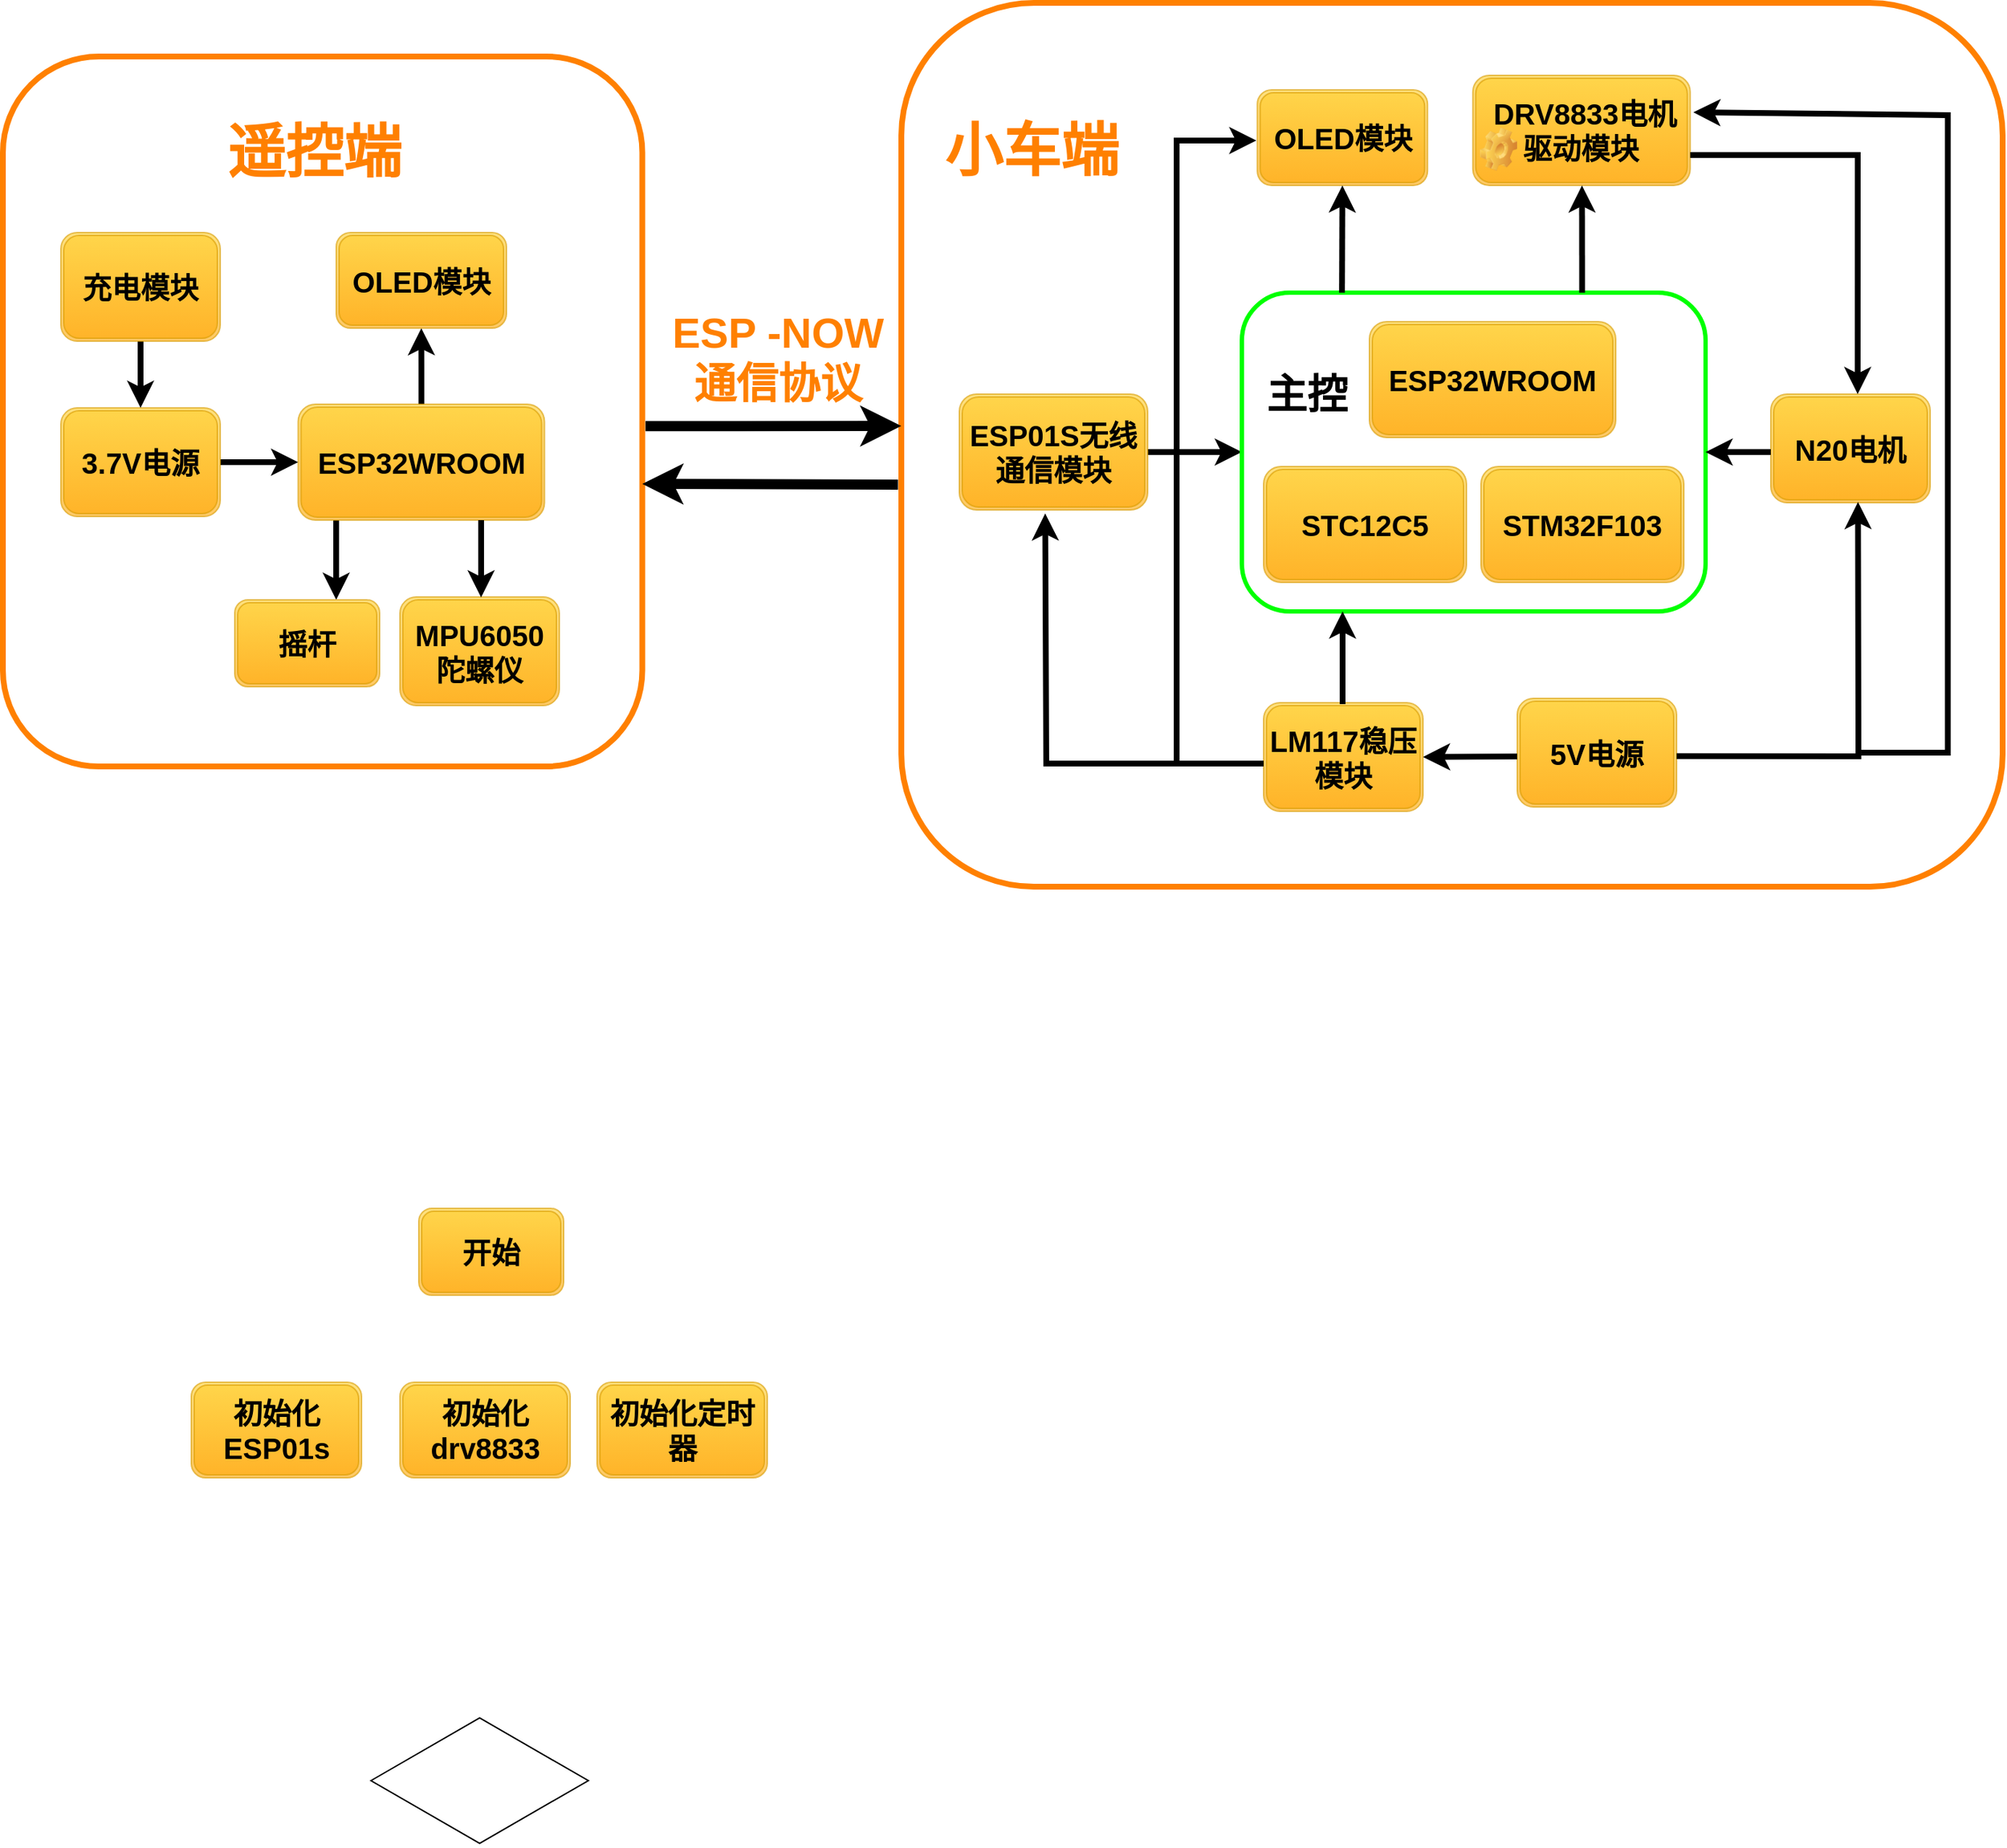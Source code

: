 <mxfile version="26.0.3">
  <diagram name="Page-1" id="c7558073-3199-34d8-9f00-42111426c3f3">
    <mxGraphModel dx="2846" dy="1093" grid="1" gridSize="10" guides="1" tooltips="1" connect="1" arrows="1" fold="1" page="1" pageScale="1" pageWidth="826" pageHeight="1169" background="none" math="0" shadow="0">
      <root>
        <mxCell id="0" />
        <mxCell id="1" parent="0" />
        <mxCell id="PL0G8_uLE7mK1jj2Irlm-79" value="&lt;font style=&quot;color: rgb(255, 128, 0); font-size: 29px;&quot;&gt;&lt;b style=&quot;&quot;&gt;ESP -NOW通信协议&lt;/b&gt;&lt;/font&gt;" style="whiteSpace=wrap;html=1;rounded=1;strokeColor=none;align=center;verticalAlign=middle;fontFamily=Helvetica;fontSize=12;fontColor=default;fillColor=default;" vertex="1" parent="1">
          <mxGeometry x="-240" y="310" width="150" height="105" as="geometry" />
        </mxCell>
        <mxCell id="PL0G8_uLE7mK1jj2Irlm-73" value="" style="rounded=1;whiteSpace=wrap;html=1;strokeColor=#FF8000;align=center;verticalAlign=middle;fontFamily=Helvetica;fontSize=12;fontColor=default;fillColor=default;strokeWidth=4;" vertex="1" parent="1">
          <mxGeometry x="-80" y="118" width="760" height="610" as="geometry" />
        </mxCell>
        <mxCell id="PL0G8_uLE7mK1jj2Irlm-72" value="" style="rounded=1;whiteSpace=wrap;html=1;strokeColor=#FF8000;align=center;verticalAlign=middle;fontFamily=Helvetica;fontSize=12;fontColor=default;fillColor=default;strokeWidth=4;" vertex="1" parent="1">
          <mxGeometry x="-700" y="155" width="441.25" height="490" as="geometry" />
        </mxCell>
        <mxCell id="NS8gQTfLll2vz3Bp2NVF-114" value="&lt;font style=&quot;font-size: 20px;&quot;&gt;&lt;b&gt;OLED模块&lt;/b&gt;&lt;/font&gt;" style="shape=ext;double=1;rounded=1;whiteSpace=wrap;html=1;fillColor=#ffcd28;gradientColor=#ffa500;strokeColor=#d79b00;opacity=60;" parent="1" vertex="1">
          <mxGeometry x="165.63" y="178" width="117.5" height="66" as="geometry" />
        </mxCell>
        <mxCell id="NS8gQTfLll2vz3Bp2NVF-115" value="&lt;font style=&quot;font-size: 20px;&quot;&gt;&lt;b&gt;&lt;span style=&quot;white-space: pre;&quot;&gt; &lt;/span&gt;DRV8833电机驱动模块&lt;/b&gt;&lt;/font&gt;" style="shape=ext;double=1;rounded=1;whiteSpace=wrap;html=1;fillColor=#ffcd28;gradientColor=#ffa500;strokeColor=#d79b00;opacity=60;" parent="1" vertex="1">
          <mxGeometry x="314.38" y="168" width="150" height="76" as="geometry" />
        </mxCell>
        <mxCell id="NS8gQTfLll2vz3Bp2NVF-117" value="" style="shape=image;html=1;verticalLabelPosition=bottom;verticalAlign=top;imageAspect=1;aspect=fixed;image=img/clipart/Gear_128x128.png;strokeWidth=0;opacity=70;" parent="1" vertex="1">
          <mxGeometry x="319.38" y="204" width="25.57" height="30" as="geometry" />
        </mxCell>
        <mxCell id="PL0G8_uLE7mK1jj2Irlm-58" value="" style="edgeStyle=orthogonalEdgeStyle;rounded=0;orthogonalLoop=1;jettySize=auto;html=1;fontFamily=Helvetica;fontSize=12;fontColor=default;endArrow=none;endFill=0;startArrow=classic;startFill=1;strokeWidth=4;" edge="1" parent="1" source="PL0G8_uLE7mK1jj2Irlm-18" target="PL0G8_uLE7mK1jj2Irlm-19">
          <mxGeometry relative="1" as="geometry" />
        </mxCell>
        <mxCell id="PL0G8_uLE7mK1jj2Irlm-18" value="" style="rounded=1;whiteSpace=wrap;html=1;strokeColor=#00FF00;align=center;verticalAlign=middle;fontFamily=Helvetica;fontSize=12;fontColor=default;fillColor=default;arcSize=15;strokeWidth=3;" vertex="1" parent="1">
          <mxGeometry x="155" y="318" width="320" height="220" as="geometry" />
        </mxCell>
        <mxCell id="NS8gQTfLll2vz3Bp2NVF-142" value="&lt;b style=&quot;font-size: 20px;&quot;&gt;STM32F103&lt;/b&gt;" style="shape=ext;double=1;rounded=1;whiteSpace=wrap;html=1;fillColor=#ffcd28;gradientColor=#ffa500;strokeColor=#d79b00;opacity=60;" parent="1" vertex="1">
          <mxGeometry x="320" y="438" width="140" height="80" as="geometry" />
        </mxCell>
        <mxCell id="PL0G8_uLE7mK1jj2Irlm-5" value="&lt;b style=&quot;font-size: 20px;&quot;&gt;STC12C5&lt;/b&gt;" style="shape=ext;double=1;rounded=1;whiteSpace=wrap;html=1;fillColor=#ffcd28;gradientColor=#ffa500;strokeColor=#d79b00;opacity=60;" vertex="1" parent="1">
          <mxGeometry x="170" y="438" width="140" height="80" as="geometry" />
        </mxCell>
        <mxCell id="PL0G8_uLE7mK1jj2Irlm-14" value="&lt;span style=&quot;font-size: 20px;&quot;&gt;&lt;span&gt;&lt;b&gt;ESP32WROOM&lt;/b&gt;&lt;/span&gt;&lt;/span&gt;" style="shape=ext;double=1;rounded=1;whiteSpace=wrap;html=1;fillColor=#ffcd28;gradientColor=#ffa500;strokeColor=#d79b00;opacity=60;" vertex="1" parent="1">
          <mxGeometry x="243" y="338" width="170" height="80" as="geometry" />
        </mxCell>
        <mxCell id="PL0G8_uLE7mK1jj2Irlm-19" value="&lt;b style=&quot;font-size: 20px;&quot;&gt;ESP01S无线通信模块&lt;/b&gt;" style="shape=ext;double=1;rounded=1;whiteSpace=wrap;html=1;fillColor=#ffcd28;gradientColor=#ffa500;strokeColor=#d79b00;opacity=60;" vertex="1" parent="1">
          <mxGeometry x="-40" y="388" width="130" height="80" as="geometry" />
        </mxCell>
        <mxCell id="PL0G8_uLE7mK1jj2Irlm-20" value="&lt;b style=&quot;font-size: 20px;&quot;&gt;LM117稳压模块&lt;/b&gt;" style="shape=ext;double=1;rounded=1;whiteSpace=wrap;html=1;fillColor=#ffcd28;gradientColor=#ffa500;strokeColor=#d79b00;opacity=60;" vertex="1" parent="1">
          <mxGeometry x="170" y="601" width="110" height="75" as="geometry" />
        </mxCell>
        <mxCell id="PL0G8_uLE7mK1jj2Irlm-21" value="&lt;b style=&quot;font-size: 20px;&quot;&gt;N20电机&lt;/b&gt;&lt;span style=&quot;color: rgba(0, 0, 0, 0); font-family: monospace; font-size: 0px; text-align: start; text-wrap-mode: nowrap;&quot;&gt;%3CmxGraphModel%3E%3Croot%3E%3CmxCell%20id%3D%220%22%2F%3E%3CmxCell%20id%3D%221%22%20parent%3D%220%22%2F%3E%3CmxCell%20id%3D%222%22%20value%3D%22%26lt%3Bb%20style%3D%26quot%3Bfont-size%3A%2020px%3B%26quot%3B%26gt%3BN20%E7%94%B5%E6%9C%BA%26lt%3B%2Fb%26gt%3B%22%20style%3D%22shape%3Dext%3Bdouble%3D1%3Brounded%3D1%3BwhiteSpace%3Dwrap%3Bhtml%3D1%3BfillColor%3D%23ffcd28%3BgradientColor%3D%23ffa500%3BstrokeColor%3D%23d79b00%3Bopacity%3D60%3B%22%20vertex%3D%221%22%20parent%3D%221%22%3E%3CmxGeometry%20x%3D%22540%22%20y%3D%22340%22%20width%3D%22110%22%20height%3D%2275%22%20as%3D%22geometry%22%2F%3E%3C%2FmxCell%3E%3C%2Froot%3E%3C%2FmxGraphModel%3E&lt;/span&gt;" style="shape=ext;double=1;rounded=1;whiteSpace=wrap;html=1;fillColor=#ffcd28;gradientColor=#ffa500;strokeColor=#d79b00;opacity=60;" vertex="1" parent="1">
          <mxGeometry x="520" y="388" width="110" height="75" as="geometry" />
        </mxCell>
        <mxCell id="PL0G8_uLE7mK1jj2Irlm-25" value="&lt;font style=&quot;font-size: 28px;&quot;&gt;&lt;b style=&quot;&quot;&gt;主控&lt;/b&gt;&lt;/font&gt;" style="whiteSpace=wrap;html=1;rounded=1;strokeColor=none;align=center;verticalAlign=middle;fontFamily=Helvetica;fontSize=12;fontColor=default;fillColor=default;" vertex="1" parent="1">
          <mxGeometry x="170" y="358" width="60" height="60" as="geometry" />
        </mxCell>
        <mxCell id="PL0G8_uLE7mK1jj2Irlm-27" value="&lt;span style=&quot;font-size: 20px;&quot;&gt;&lt;b&gt;5V电源&lt;/b&gt;&lt;/span&gt;" style="shape=ext;double=1;rounded=1;whiteSpace=wrap;html=1;fillColor=#ffcd28;gradientColor=#ffa500;strokeColor=#d79b00;opacity=60;" vertex="1" parent="1">
          <mxGeometry x="345" y="598" width="110" height="75" as="geometry" />
        </mxCell>
        <mxCell id="PL0G8_uLE7mK1jj2Irlm-38" value="" style="edgeStyle=orthogonalEdgeStyle;rounded=0;orthogonalLoop=1;jettySize=auto;html=1;fontFamily=Helvetica;fontSize=12;fontColor=default;strokeWidth=4;" edge="1" parent="1" source="PL0G8_uLE7mK1jj2Irlm-29" target="PL0G8_uLE7mK1jj2Irlm-32">
          <mxGeometry relative="1" as="geometry">
            <Array as="points">
              <mxPoint x="-470" y="495" />
              <mxPoint x="-470" y="495" />
            </Array>
          </mxGeometry>
        </mxCell>
        <mxCell id="PL0G8_uLE7mK1jj2Irlm-44" value="" style="edgeStyle=orthogonalEdgeStyle;rounded=0;orthogonalLoop=1;jettySize=auto;html=1;fontFamily=Helvetica;fontSize=12;fontColor=default;strokeWidth=4;" edge="1" parent="1" source="PL0G8_uLE7mK1jj2Irlm-29" target="PL0G8_uLE7mK1jj2Irlm-30">
          <mxGeometry relative="1" as="geometry" />
        </mxCell>
        <mxCell id="PL0G8_uLE7mK1jj2Irlm-29" value="&lt;span style=&quot;font-size: 20px;&quot;&gt;&lt;span&gt;&lt;b&gt;ESP32WROOM&lt;/b&gt;&lt;/span&gt;&lt;/span&gt;" style="shape=ext;double=1;rounded=1;whiteSpace=wrap;html=1;fillColor=#ffcd28;gradientColor=#ffa500;strokeColor=#d79b00;opacity=60;points=[[0,0,0,0,0],[0,0.25,0,0,0],[0,0.5,0,0,0],[0,0.75,0,0,0],[0,1,0,0,0],[0.11,1,0,0,0],[0.25,0,0,0,0],[0.25,1,0,0,0],[0.5,0,0,0,0],[0.5,1,0,0,0],[0.75,0,0,0,0],[0.75,1,0,0,0],[1,0,0,0,0],[1,0.25,0,0,0],[1,0.5,0,0,0],[1,0.75,0,0,0],[1,1,0,0,0]];" vertex="1" parent="1">
          <mxGeometry x="-496.25" y="395" width="170" height="80" as="geometry" />
        </mxCell>
        <mxCell id="PL0G8_uLE7mK1jj2Irlm-30" value="&lt;font style=&quot;font-size: 20px;&quot;&gt;&lt;b&gt;OLED模块&lt;/b&gt;&lt;/font&gt;" style="shape=ext;double=1;rounded=1;whiteSpace=wrap;html=1;fillColor=#ffcd28;gradientColor=#ffa500;strokeColor=#d79b00;opacity=60;" vertex="1" parent="1">
          <mxGeometry x="-470" y="276.5" width="117.5" height="66" as="geometry" />
        </mxCell>
        <mxCell id="PL0G8_uLE7mK1jj2Irlm-35" value="" style="edgeStyle=orthogonalEdgeStyle;rounded=0;orthogonalLoop=1;jettySize=auto;html=1;fontFamily=Helvetica;fontSize=12;fontColor=default;strokeWidth=4;" edge="1" parent="1" source="PL0G8_uLE7mK1jj2Irlm-31" target="PL0G8_uLE7mK1jj2Irlm-29">
          <mxGeometry relative="1" as="geometry" />
        </mxCell>
        <mxCell id="PL0G8_uLE7mK1jj2Irlm-31" value="&lt;span style=&quot;font-size: 20px;&quot;&gt;&lt;b&gt;3.7V电源&lt;/b&gt;&lt;/span&gt;" style="shape=ext;double=1;rounded=1;whiteSpace=wrap;html=1;fillColor=#ffcd28;gradientColor=#ffa500;strokeColor=#d79b00;opacity=60;" vertex="1" parent="1">
          <mxGeometry x="-660" y="397.5" width="110" height="75" as="geometry" />
        </mxCell>
        <mxCell id="PL0G8_uLE7mK1jj2Irlm-32" value="&lt;span style=&quot;font-size: 20px;&quot;&gt;&lt;b&gt;摇杆&lt;/b&gt;&lt;/span&gt;" style="shape=ext;double=1;rounded=1;whiteSpace=wrap;html=1;fillColor=#ffcd28;gradientColor=#ffa500;strokeColor=#d79b00;opacity=60;" vertex="1" parent="1">
          <mxGeometry x="-540" y="530" width="100" height="60" as="geometry" />
        </mxCell>
        <mxCell id="PL0G8_uLE7mK1jj2Irlm-33" value="&lt;font style=&quot;font-size: 20px;&quot;&gt;&lt;b&gt;&lt;b&gt;MPU6050&lt;/b&gt;陀螺仪&lt;/b&gt;&lt;/font&gt;" style="shape=ext;double=1;rounded=1;whiteSpace=wrap;html=1;fillColor=#ffcd28;gradientColor=#ffa500;strokeColor=#d79b00;opacity=60;" vertex="1" parent="1">
          <mxGeometry x="-426" y="528" width="110" height="75" as="geometry" />
        </mxCell>
        <mxCell id="PL0G8_uLE7mK1jj2Irlm-36" value="" style="edgeStyle=orthogonalEdgeStyle;rounded=0;orthogonalLoop=1;jettySize=auto;html=1;fontFamily=Helvetica;fontSize=12;fontColor=default;strokeWidth=4;" edge="1" parent="1" source="PL0G8_uLE7mK1jj2Irlm-34" target="PL0G8_uLE7mK1jj2Irlm-31">
          <mxGeometry relative="1" as="geometry" />
        </mxCell>
        <mxCell id="PL0G8_uLE7mK1jj2Irlm-34" value="&lt;span style=&quot;font-size: 20px;&quot;&gt;&lt;b&gt;充电模块&lt;/b&gt;&lt;/span&gt;" style="shape=ext;double=1;rounded=1;whiteSpace=wrap;html=1;fillColor=#ffcd28;gradientColor=#ffa500;strokeColor=#d79b00;opacity=60;" vertex="1" parent="1">
          <mxGeometry x="-660" y="276.5" width="110" height="75" as="geometry" />
        </mxCell>
        <mxCell id="PL0G8_uLE7mK1jj2Irlm-43" value="" style="endArrow=classic;html=1;rounded=0;fontFamily=Helvetica;fontSize=12;fontColor=default;entryX=0.509;entryY=0.005;entryDx=0;entryDy=0;entryPerimeter=0;strokeWidth=4;" edge="1" parent="1" target="PL0G8_uLE7mK1jj2Irlm-33">
          <mxGeometry width="50" height="50" relative="1" as="geometry">
            <mxPoint x="-370" y="475" as="sourcePoint" />
            <mxPoint x="-370" y="515" as="targetPoint" />
            <Array as="points" />
          </mxGeometry>
        </mxCell>
        <mxCell id="PL0G8_uLE7mK1jj2Irlm-61" value="" style="endArrow=classic;html=1;rounded=0;fontFamily=Helvetica;fontSize=12;fontColor=default;entryX=0.5;entryY=1;entryDx=0;entryDy=0;strokeWidth=4;" edge="1" parent="1" target="NS8gQTfLll2vz3Bp2NVF-114">
          <mxGeometry width="50" height="50" relative="1" as="geometry">
            <mxPoint x="224.09" y="318" as="sourcePoint" />
            <mxPoint x="224.09" y="267.5" as="targetPoint" />
          </mxGeometry>
        </mxCell>
        <mxCell id="PL0G8_uLE7mK1jj2Irlm-62" value="" style="endArrow=classic;html=1;rounded=0;fontFamily=Helvetica;fontSize=12;fontColor=default;entryX=0.5;entryY=1;entryDx=0;entryDy=0;strokeWidth=4;" edge="1" parent="1">
          <mxGeometry width="50" height="50" relative="1" as="geometry">
            <mxPoint x="389.8" y="318" as="sourcePoint" />
            <mxPoint x="389.71" y="244" as="targetPoint" />
          </mxGeometry>
        </mxCell>
        <mxCell id="PL0G8_uLE7mK1jj2Irlm-63" value="" style="endArrow=classic;html=1;rounded=0;fontFamily=Helvetica;fontSize=12;fontColor=default;strokeWidth=4;" edge="1" parent="1">
          <mxGeometry width="50" height="50" relative="1" as="geometry">
            <mxPoint x="224.5" y="602" as="sourcePoint" />
            <mxPoint x="224.5" y="538" as="targetPoint" />
          </mxGeometry>
        </mxCell>
        <mxCell id="PL0G8_uLE7mK1jj2Irlm-64" value="" style="endArrow=classic;html=1;rounded=0;fontFamily=Helvetica;fontSize=12;fontColor=default;entryX=1;entryY=0.5;entryDx=0;entryDy=0;strokeWidth=4;" edge="1" parent="1" target="PL0G8_uLE7mK1jj2Irlm-20">
          <mxGeometry width="50" height="50" relative="1" as="geometry">
            <mxPoint x="344.95" y="638.08" as="sourcePoint" />
            <mxPoint x="300" y="638.08" as="targetPoint" />
          </mxGeometry>
        </mxCell>
        <mxCell id="PL0G8_uLE7mK1jj2Irlm-65" value="" style="endArrow=classic;html=1;rounded=0;fontFamily=Helvetica;fontSize=12;fontColor=default;exitX=0.996;exitY=0.465;exitDx=0;exitDy=0;exitPerimeter=0;strokeWidth=4;entryX=0.547;entryY=0.993;entryDx=0;entryDy=0;entryPerimeter=0;" edge="1" parent="1" target="PL0G8_uLE7mK1jj2Irlm-21">
          <mxGeometry width="50" height="50" relative="1" as="geometry">
            <mxPoint x="455.0" y="637.875" as="sourcePoint" />
            <mxPoint x="580" y="478" as="targetPoint" />
            <Array as="points">
              <mxPoint x="580.44" y="638" />
              <mxPoint x="580.44" y="613" />
            </Array>
          </mxGeometry>
        </mxCell>
        <mxCell id="PL0G8_uLE7mK1jj2Irlm-66" value="" style="endArrow=classic;html=1;rounded=0;fontFamily=Helvetica;fontSize=12;fontColor=default;entryX=1;entryY=0.5;entryDx=0;entryDy=0;strokeWidth=4;" edge="1" parent="1">
          <mxGeometry width="50" height="50" relative="1" as="geometry">
            <mxPoint x="582.17" y="635.5" as="sourcePoint" />
            <mxPoint x="466.55" y="193.5" as="targetPoint" />
            <Array as="points">
              <mxPoint x="642.17" y="635.5" />
              <mxPoint x="642.17" y="195.5" />
            </Array>
          </mxGeometry>
        </mxCell>
        <mxCell id="PL0G8_uLE7mK1jj2Irlm-67" value="" style="endArrow=classic;html=1;rounded=0;fontFamily=Helvetica;fontSize=12;fontColor=default;entryX=0.456;entryY=1.03;entryDx=0;entryDy=0;entryPerimeter=0;strokeWidth=4;" edge="1" parent="1" target="PL0G8_uLE7mK1jj2Irlm-19">
          <mxGeometry width="50" height="50" relative="1" as="geometry">
            <mxPoint x="170" y="643" as="sourcePoint" />
            <mxPoint x="20" y="478" as="targetPoint" />
            <Array as="points">
              <mxPoint x="20" y="643" />
            </Array>
          </mxGeometry>
        </mxCell>
        <mxCell id="PL0G8_uLE7mK1jj2Irlm-68" value="" style="endArrow=classic;html=1;rounded=0;fontFamily=Helvetica;fontSize=12;fontColor=default;entryX=0.545;entryY=0;entryDx=0;entryDy=0;entryPerimeter=0;strokeWidth=4;" edge="1" parent="1" target="PL0G8_uLE7mK1jj2Irlm-21">
          <mxGeometry width="50" height="50" relative="1" as="geometry">
            <mxPoint x="464.38" y="223" as="sourcePoint" />
            <mxPoint x="580" y="378" as="targetPoint" />
            <Array as="points">
              <mxPoint x="580" y="223" />
            </Array>
          </mxGeometry>
        </mxCell>
        <mxCell id="PL0G8_uLE7mK1jj2Irlm-69" value="" style="endArrow=classic;html=1;rounded=0;fontFamily=Helvetica;fontSize=12;fontColor=default;exitX=0;exitY=0.533;exitDx=0;exitDy=0;exitPerimeter=0;strokeWidth=4;" edge="1" parent="1" source="PL0G8_uLE7mK1jj2Irlm-21">
          <mxGeometry width="50" height="50" relative="1" as="geometry">
            <mxPoint x="515" y="427.79" as="sourcePoint" />
            <mxPoint x="475" y="428.04" as="targetPoint" />
          </mxGeometry>
        </mxCell>
        <mxCell id="PL0G8_uLE7mK1jj2Irlm-71" value="" style="endArrow=classic;html=1;rounded=0;fontFamily=Helvetica;fontSize=12;fontColor=default;strokeWidth=4;" edge="1" parent="1">
          <mxGeometry width="50" height="50" relative="1" as="geometry">
            <mxPoint x="110" y="643" as="sourcePoint" />
            <mxPoint x="165" y="213" as="targetPoint" />
            <Array as="points">
              <mxPoint x="110" y="213" />
            </Array>
          </mxGeometry>
        </mxCell>
        <mxCell id="PL0G8_uLE7mK1jj2Irlm-75" value="&lt;font style=&quot;color: rgb(255, 128, 0); font-size: 40px;&quot;&gt;&lt;b style=&quot;&quot;&gt;遥控端&lt;/b&gt;&lt;/font&gt;" style="whiteSpace=wrap;html=1;rounded=1;strokeColor=none;align=center;verticalAlign=middle;fontFamily=Helvetica;fontSize=12;fontColor=default;fillColor=default;" vertex="1" parent="1">
          <mxGeometry x="-570" y="190" width="170" height="60" as="geometry" />
        </mxCell>
        <mxCell id="PL0G8_uLE7mK1jj2Irlm-76" value="&lt;font style=&quot;color: rgb(255, 128, 0); font-size: 40px;&quot;&gt;&lt;b style=&quot;&quot;&gt;小车端&lt;/b&gt;&lt;/font&gt;" style="whiteSpace=wrap;html=1;rounded=1;strokeColor=none;align=center;verticalAlign=middle;fontFamily=Helvetica;fontSize=12;fontColor=default;fillColor=default;" vertex="1" parent="1">
          <mxGeometry x="-60" y="174" width="140" height="90" as="geometry" />
        </mxCell>
        <mxCell id="PL0G8_uLE7mK1jj2Irlm-77" value="" style="endArrow=classic;html=1;rounded=0;fontFamily=Helvetica;fontSize=12;fontColor=default;entryX=0;entryY=0.495;entryDx=0;entryDy=0;entryPerimeter=0;exitX=1.005;exitY=0.541;exitDx=0;exitDy=0;exitPerimeter=0;strokeWidth=7;" edge="1" parent="1">
          <mxGeometry width="50" height="50" relative="1" as="geometry">
            <mxPoint x="-256.544" y="410.14" as="sourcePoint" />
            <mxPoint x="-80" y="410.0" as="targetPoint" />
          </mxGeometry>
        </mxCell>
        <mxCell id="PL0G8_uLE7mK1jj2Irlm-78" value="" style="endArrow=none;html=1;rounded=0;fontFamily=Helvetica;fontSize=12;fontColor=default;startArrow=classic;startFill=1;endFill=0;entryX=-0.003;entryY=0.52;entryDx=0;entryDy=0;entryPerimeter=0;strokeWidth=7;" edge="1" parent="1">
          <mxGeometry width="50" height="50" relative="1" as="geometry">
            <mxPoint x="-258.75" y="450" as="sourcePoint" />
            <mxPoint x="-82.28" y="450.45" as="targetPoint" />
          </mxGeometry>
        </mxCell>
        <mxCell id="PL0G8_uLE7mK1jj2Irlm-80" value="&lt;span style=&quot;font-size: 20px;&quot;&gt;&lt;b&gt;开始&lt;/b&gt;&lt;/span&gt;" style="shape=ext;double=1;rounded=1;whiteSpace=wrap;html=1;fillColor=#ffcd28;gradientColor=#ffa500;strokeColor=#d79b00;opacity=60;" vertex="1" parent="1">
          <mxGeometry x="-413" y="950" width="100" height="60" as="geometry" />
        </mxCell>
        <mxCell id="PL0G8_uLE7mK1jj2Irlm-81" value="" style="html=1;whiteSpace=wrap;aspect=fixed;shape=isoRectangle;rounded=1;strokeColor=default;align=center;verticalAlign=middle;fontFamily=Helvetica;fontSize=12;fontColor=default;fillColor=default;" vertex="1" parent="1">
          <mxGeometry x="-446" y="1300" width="150" height="90" as="geometry" />
        </mxCell>
        <mxCell id="PL0G8_uLE7mK1jj2Irlm-83" value="&lt;font style=&quot;font-size: 20px;&quot;&gt;&lt;b&gt;初始化drv8833&lt;/b&gt;&lt;/font&gt;" style="shape=ext;double=1;rounded=1;whiteSpace=wrap;html=1;fillColor=#ffcd28;gradientColor=#ffa500;strokeColor=#d79b00;opacity=60;align=center;verticalAlign=middle;fontFamily=Helvetica;fontSize=12;fontColor=default;" vertex="1" parent="1">
          <mxGeometry x="-426" y="1070" width="117.5" height="66" as="geometry" />
        </mxCell>
        <mxCell id="PL0G8_uLE7mK1jj2Irlm-84" value="&lt;font style=&quot;font-size: 20px;&quot;&gt;&lt;b&gt;初始化ESP01s&lt;/b&gt;&lt;/font&gt;" style="shape=ext;double=1;rounded=1;whiteSpace=wrap;html=1;fillColor=#ffcd28;gradientColor=#ffa500;strokeColor=#d79b00;opacity=60;align=center;verticalAlign=middle;fontFamily=Helvetica;fontSize=12;fontColor=default;" vertex="1" parent="1">
          <mxGeometry x="-570" y="1070" width="117.5" height="66" as="geometry" />
        </mxCell>
        <mxCell id="PL0G8_uLE7mK1jj2Irlm-85" value="&lt;font style=&quot;font-size: 20px;&quot;&gt;&lt;b&gt;初始化定时器&lt;/b&gt;&lt;/font&gt;" style="shape=ext;double=1;rounded=1;whiteSpace=wrap;html=1;fillColor=#ffcd28;gradientColor=#ffa500;strokeColor=#d79b00;opacity=60;align=center;verticalAlign=middle;fontFamily=Helvetica;fontSize=12;fontColor=default;" vertex="1" parent="1">
          <mxGeometry x="-290" y="1070" width="117.5" height="66" as="geometry" />
        </mxCell>
      </root>
    </mxGraphModel>
  </diagram>
</mxfile>
